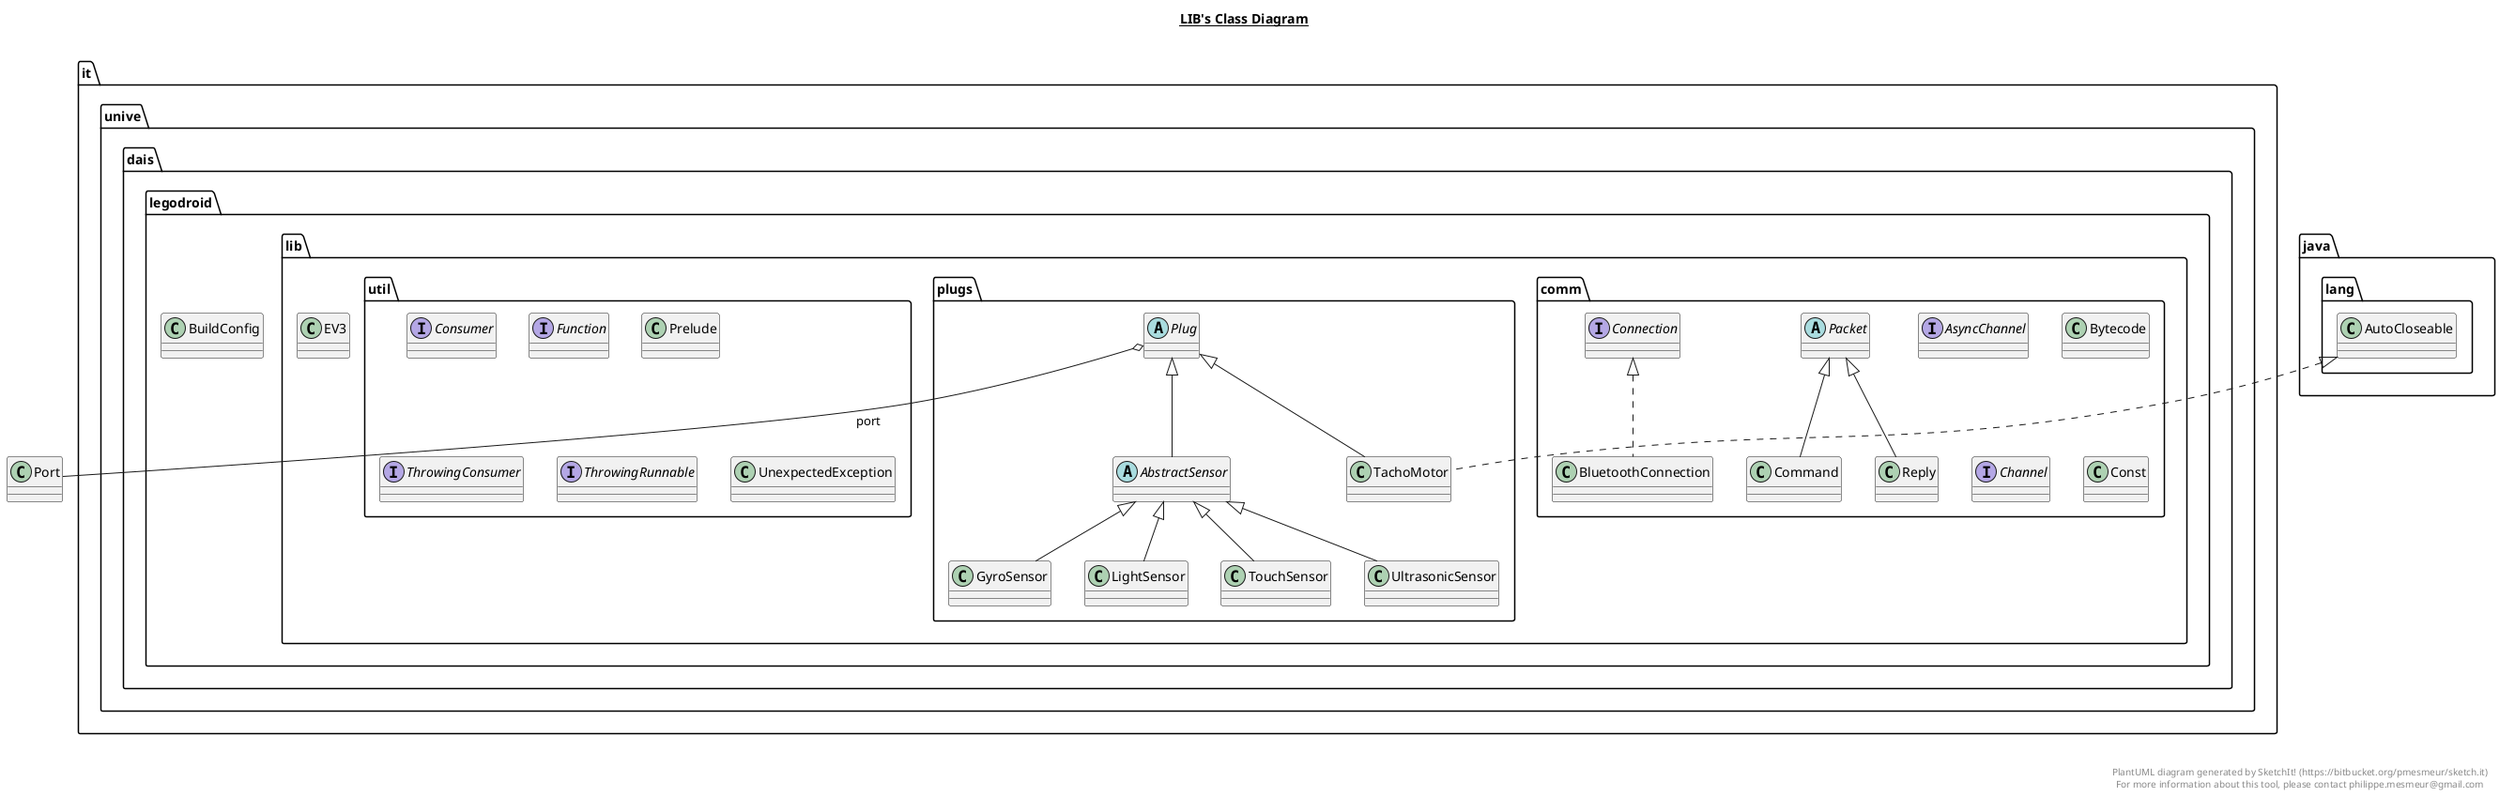 @startuml

title __LIB's Class Diagram__\n

  namespace it.unive.dais.legodroid {
    class it.unive.dais.legodroid.BuildConfig {
    }
  }
  

  namespace it.unive.dais.legodroid {
    namespace lib {
      class it.unive.dais.legodroid.lib.EV3 {
      }
    }
  }
  

  namespace it.unive.dais.legodroid {
    namespace lib {
      namespace comm {
        interface it.unive.dais.legodroid.lib.comm.AsyncChannel {
        }
      }
    }
  }
  

  namespace it.unive.dais.legodroid {
    namespace lib {
      namespace comm {
        class it.unive.dais.legodroid.lib.comm.BluetoothConnection {
        }
      }
    }
  }
  

  namespace it.unive.dais.legodroid {
    namespace lib {
      namespace comm {
        class it.unive.dais.legodroid.lib.comm.Bytecode {
        }
      }
    }
  }
  

  namespace it.unive.dais.legodroid {
    namespace lib {
      namespace comm {
        interface it.unive.dais.legodroid.lib.comm.Channel {
        }
      }
    }
  }
  

  namespace it.unive.dais.legodroid {
    namespace lib {
      namespace comm {
        class it.unive.dais.legodroid.lib.comm.Command {
        }
      }
    }
  }
  

  namespace it.unive.dais.legodroid {
    namespace lib {
      namespace comm {
        interface it.unive.dais.legodroid.lib.comm.Connection {
        }
      }
    }
  }
  

  namespace it.unive.dais.legodroid {
    namespace lib {
      namespace comm {
        class it.unive.dais.legodroid.lib.comm.Const {
        }
      }
    }
  }
  

  namespace it.unive.dais.legodroid {
    namespace lib {
      namespace comm {
        abstract class it.unive.dais.legodroid.lib.comm.Packet {
        }
      }
    }
  }
  

  namespace it.unive.dais.legodroid {
    namespace lib {
      namespace comm {
        class it.unive.dais.legodroid.lib.comm.Reply {
        }
      }
    }
  }
  

  namespace it.unive.dais.legodroid {
    namespace lib {
      namespace plugs {
        abstract class it.unive.dais.legodroid.lib.plugs.AbstractSensor {
        }
      }
    }
  }
  

  namespace it.unive.dais.legodroid {
    namespace lib {
      namespace plugs {
        class it.unive.dais.legodroid.lib.plugs.GyroSensor {
        }
      }
    }
  }
  

  namespace it.unive.dais.legodroid {
    namespace lib {
      namespace plugs {
        class it.unive.dais.legodroid.lib.plugs.LightSensor {
        }
      }
    }
  }
  

  namespace it.unive.dais.legodroid {
    namespace lib {
      namespace plugs {
        abstract class it.unive.dais.legodroid.lib.plugs.Plug {
        }
      }
    }
  }
  

  namespace it.unive.dais.legodroid {
    namespace lib {
      namespace plugs {
        class it.unive.dais.legodroid.lib.plugs.TachoMotor {
        }
      }
    }
  }
  

  namespace it.unive.dais.legodroid {
    namespace lib {
      namespace plugs {
        class it.unive.dais.legodroid.lib.plugs.TouchSensor {
        }
      }
    }
  }
  

  namespace it.unive.dais.legodroid {
    namespace lib {
      namespace plugs {
        class it.unive.dais.legodroid.lib.plugs.UltrasonicSensor {
        }
      }
    }
  }
  

  namespace it.unive.dais.legodroid {
    namespace lib {
      namespace util {
        interface it.unive.dais.legodroid.lib.util.Consumer {
        }
      }
    }
  }
  

  namespace it.unive.dais.legodroid {
    namespace lib {
      namespace util {
        interface it.unive.dais.legodroid.lib.util.Function {
        }
      }
    }
  }
  

  namespace it.unive.dais.legodroid {
    namespace lib {
      namespace util {
        class it.unive.dais.legodroid.lib.util.Prelude {
        }
      }
    }
  }
  

  namespace it.unive.dais.legodroid {
    namespace lib {
      namespace util {
        interface it.unive.dais.legodroid.lib.util.ThrowingConsumer {
        }
      }
    }
  }
  

  namespace it.unive.dais.legodroid {
    namespace lib {
      namespace util {
        interface it.unive.dais.legodroid.lib.util.ThrowingRunnable {
        }
      }
    }
  }
  

  namespace it.unive.dais.legodroid {
    namespace lib {
      namespace util {
        class it.unive.dais.legodroid.lib.util.UnexpectedException {
        }
      }
    }
  }
  

  it.unive.dais.legodroid.lib.comm.BluetoothConnection .up.|> it.unive.dais.legodroid.lib.comm.Connection
  it.unive.dais.legodroid.lib.comm.Command -up-|> it.unive.dais.legodroid.lib.comm.Packet
  it.unive.dais.legodroid.lib.comm.Reply -up-|> it.unive.dais.legodroid.lib.comm.Packet
  it.unive.dais.legodroid.lib.plugs.AbstractSensor -up-|> it.unive.dais.legodroid.lib.plugs.Plug
  it.unive.dais.legodroid.lib.plugs.GyroSensor -up-|> it.unive.dais.legodroid.lib.plugs.AbstractSensor
  it.unive.dais.legodroid.lib.plugs.LightSensor -up-|> it.unive.dais.legodroid.lib.plugs.AbstractSensor
  it.unive.dais.legodroid.lib.plugs.Plug o-- it.unive.dais.legodroid.lib.EV3.Api : api
  it.unive.dais.legodroid.lib.plugs.Plug o-- Port : port
  it.unive.dais.legodroid.lib.plugs.TachoMotor .up.|> java.lang.AutoCloseable
  it.unive.dais.legodroid.lib.plugs.TachoMotor -up-|> it.unive.dais.legodroid.lib.plugs.Plug
  it.unive.dais.legodroid.lib.plugs.TouchSensor -up-|> it.unive.dais.legodroid.lib.plugs.AbstractSensor
  it.unive.dais.legodroid.lib.plugs.UltrasonicSensor -up-|> it.unive.dais.legodroid.lib.plugs.AbstractSensor


right footer


PlantUML diagram generated by SketchIt! (https://bitbucket.org/pmesmeur/sketch.it)
For more information about this tool, please contact philippe.mesmeur@gmail.com
endfooter

@enduml
